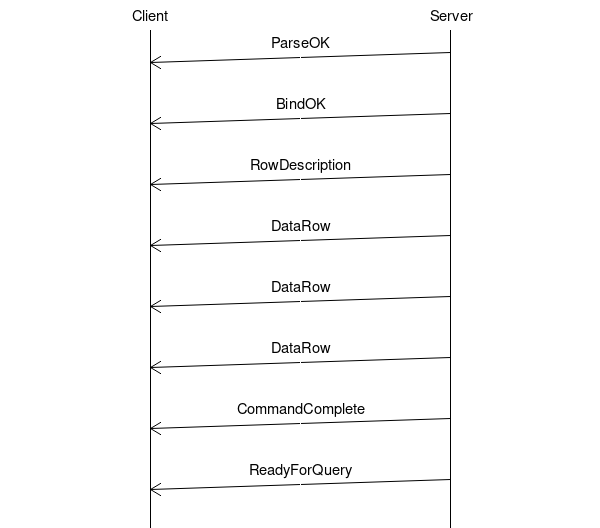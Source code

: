 msc {
    arcgradient=10;

    a [label="Client"], b [label="Server"];

    a<<=b [label="ParseOK\n\n"];
    a<<=b [label="BindOK\n\n"];
    a<<=b [label="RowDescription\n\n"];
    a<<=b [label="DataRow\n\n"];
    a<<=b [label="DataRow\n\n"];
    a<<=b [label="DataRow\n\n"];
    a<<=b [label="CommandComplete\n\n"];
    a<<=b [label="ReadyForQuery\n\n"];
}

